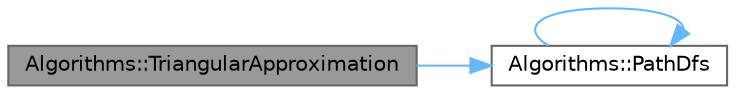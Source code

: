 digraph "Algorithms::TriangularApproximation"
{
 // LATEX_PDF_SIZE
  bgcolor="transparent";
  edge [fontname=Helvetica,fontsize=10,labelfontname=Helvetica,labelfontsize=10];
  node [fontname=Helvetica,fontsize=10,shape=box,height=0.2,width=0.4];
  rankdir="LR";
  Node1 [label="Algorithms::TriangularApproximation",height=0.2,width=0.4,color="gray40", fillcolor="grey60", style="filled", fontcolor="black",tooltip=" "];
  Node1 -> Node2 [color="steelblue1",style="solid"];
  Node2 [label="Algorithms::PathDfs",height=0.2,width=0.4,color="grey40", fillcolor="white", style="filled",URL="$class_algorithms.html#a2b7d10a7adced66f934aa58f1cdcbdd0",tooltip=" "];
  Node2 -> Node2 [color="steelblue1",style="solid"];
}
